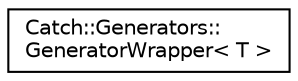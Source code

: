 digraph "Graphical Class Hierarchy"
{
  edge [fontname="Helvetica",fontsize="10",labelfontname="Helvetica",labelfontsize="10"];
  node [fontname="Helvetica",fontsize="10",shape=record];
  rankdir="LR";
  Node0 [label="Catch::Generators::\lGeneratorWrapper\< T \>",height=0.2,width=0.4,color="black", fillcolor="white", style="filled",URL="$classCatch_1_1Generators_1_1GeneratorWrapper.html"];
}
